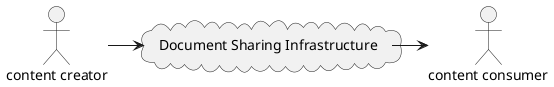 @startuml
actor "content creator" as creator
cloud "Document Sharing Infrastructure" as sharing
actor "content consumer" as consumer
creator -> sharing
sharing -> consumer
@enduml
